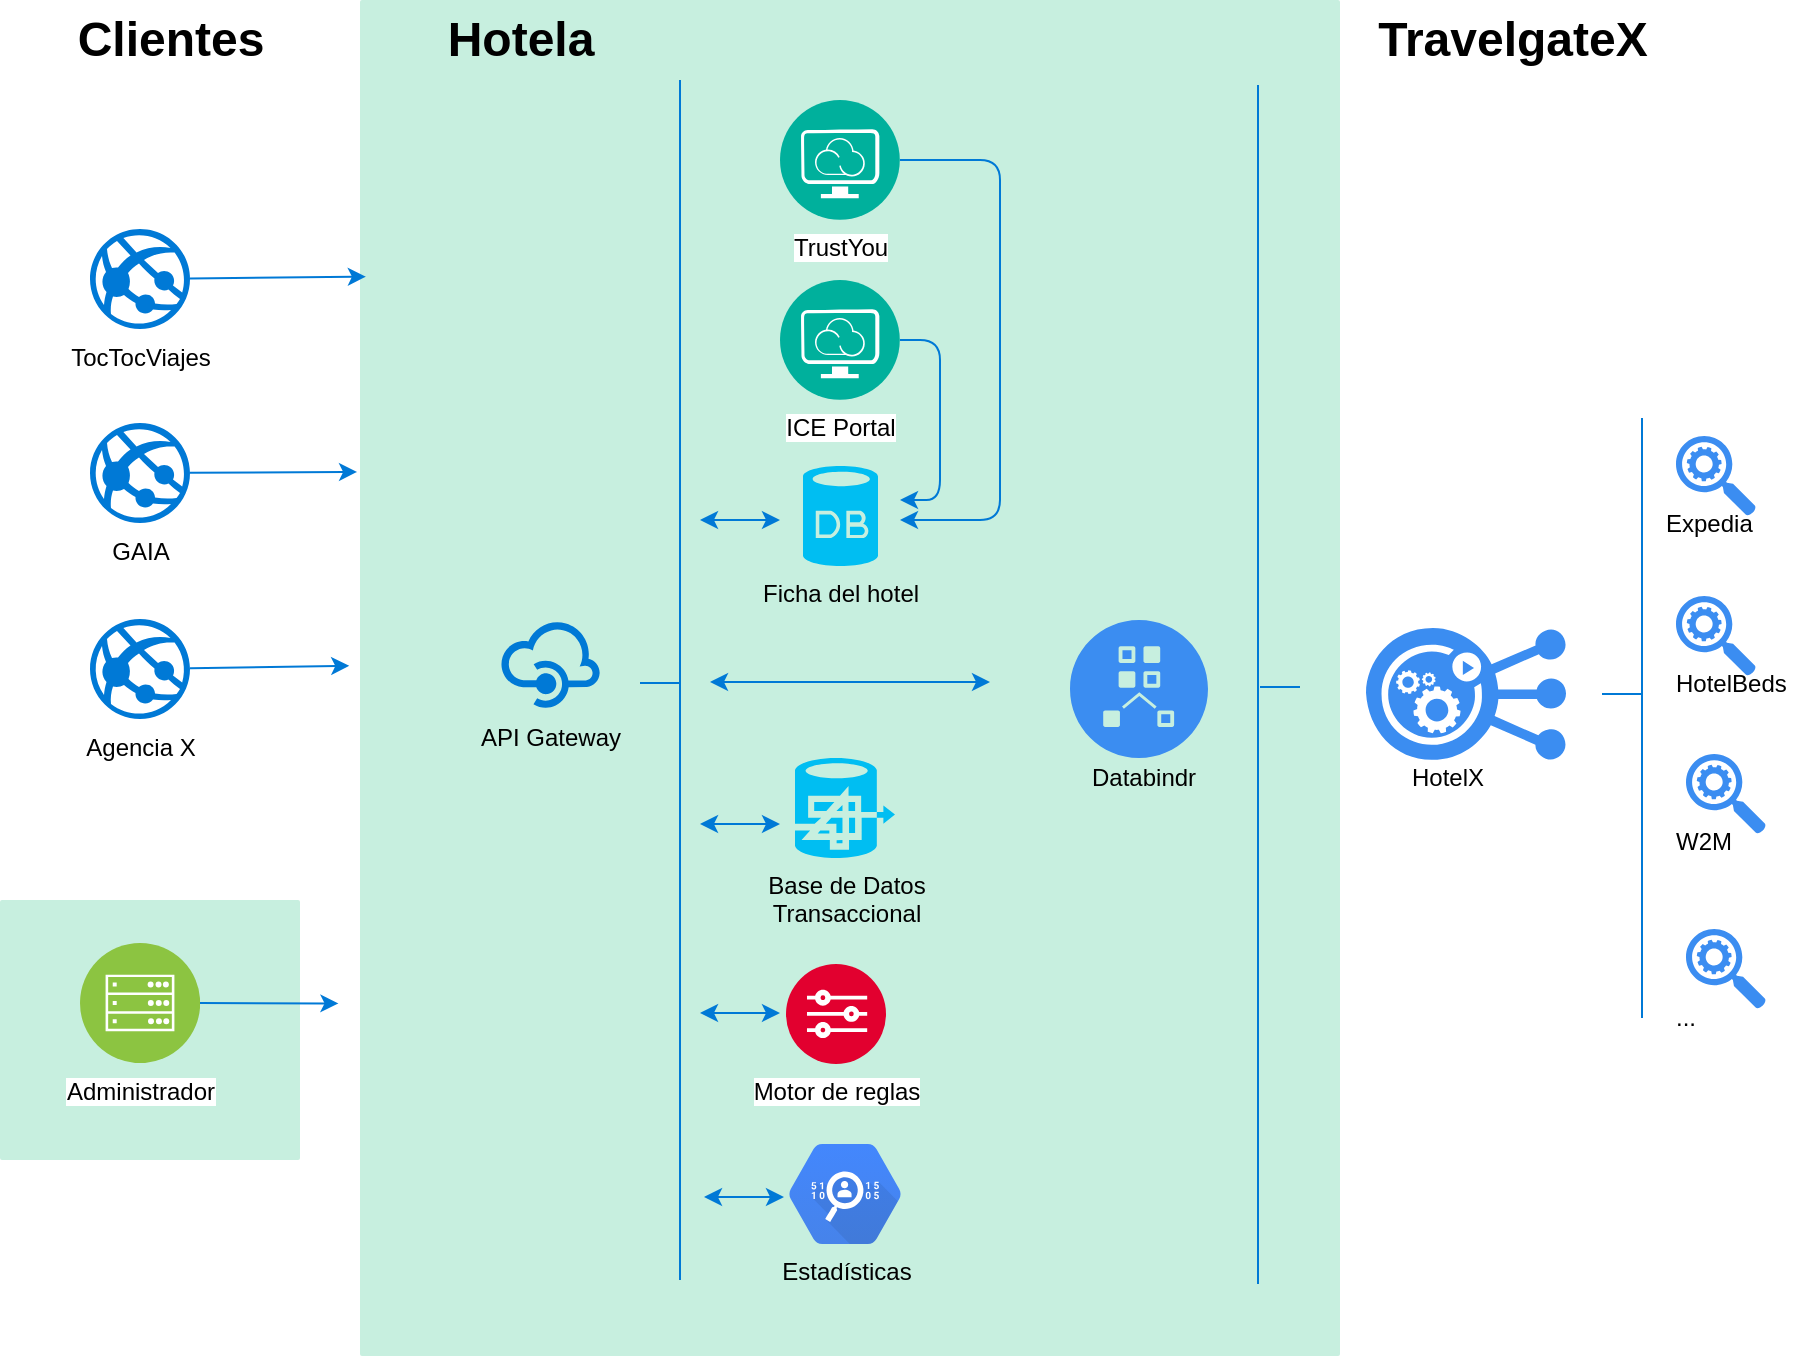 <mxfile version="10.6.7" type="github"><diagram id="f106602c-feb2-e66a-4537-3a34d633f6aa" name="Page-1"><mxGraphModel dx="1634" dy="764" grid="1" gridSize="10" guides="1" tooltips="1" connect="1" arrows="1" fold="1" page="1" pageScale="1" pageWidth="1169" pageHeight="827" background="#ffffff" math="0" shadow="0"><root><mxCell id="0"/><mxCell id="1" parent="0"/><mxCell id="qorFfXfbRvZBetE39gTj-1" value="" style="points=[[0,0,0],[0.25,0,0],[0.5,0,0],[0.75,0,0],[1,0,0],[1,0.25,0],[1,0.5,0],[1,0.75,0],[1,1,0],[0.75,1,0],[0.5,1,0],[0.25,1,0],[0,1,0],[0,0.75,0],[0,0.5,0],[0,0.25,0]];rounded=1;absoluteArcSize=1;arcSize=2;html=1;strokeColor=none;gradientColor=none;shadow=0;dashed=0;fontSize=12;fontColor=#9E9E9E;align=left;verticalAlign=top;spacing=10;spacingTop=-4;fillColor=#C7EFDF;" parent="1" vertex="1"><mxGeometry x="20" y="530" width="150" height="130" as="geometry"/></mxCell><mxCell id="qorFfXfbRvZBetE39gTj-2" value="" style="points=[[0,0,0],[0.25,0,0],[0.5,0,0],[0.75,0,0],[1,0,0],[1,0.25,0],[1,0.5,0],[1,0.75,0],[1,1,0],[0.75,1,0],[0.5,1,0],[0.25,1,0],[0,1,0],[0,0.75,0],[0,0.5,0],[0,0.25,0]];rounded=1;absoluteArcSize=1;arcSize=2;html=1;strokeColor=none;gradientColor=none;shadow=0;dashed=0;fontSize=12;fontColor=#9E9E9E;align=left;verticalAlign=top;spacing=10;spacingTop=-4;fillColor=#C7EFDF;" parent="1" vertex="1"><mxGeometry x="200" y="80" width="490" height="678" as="geometry"/></mxCell><mxCell id="qorFfXfbRvZBetE39gTj-3" style="edgeStyle=none;orthogonalLoop=1;jettySize=auto;html=1;strokeColor=#0079D6;entryX=0.006;entryY=0.204;entryDx=0;entryDy=0;entryPerimeter=0;" parent="1" source="qorFfXfbRvZBetE39gTj-4" target="qorFfXfbRvZBetE39gTj-2" edge="1"><mxGeometry relative="1" as="geometry"><mxPoint x="190" y="219.5" as="targetPoint"/></mxGeometry></mxCell><mxCell id="qorFfXfbRvZBetE39gTj-4" value="TocTocViajes&lt;br&gt;&lt;br&gt;" style="shadow=0;dashed=0;html=1;strokeColor=none;fillColor=#0079D6;labelPosition=center;verticalLabelPosition=bottom;verticalAlign=top;align=center;shape=mxgraph.azure.azure_website;" parent="1" vertex="1"><mxGeometry x="65" y="194.5" width="50" height="50" as="geometry"/></mxCell><mxCell id="qorFfXfbRvZBetE39gTj-5" style="edgeStyle=none;orthogonalLoop=1;jettySize=auto;html=1;entryX=-0.011;entryY=0.491;entryDx=0;entryDy=0;entryPerimeter=0;strokeColor=#0079D6;" parent="1" source="qorFfXfbRvZBetE39gTj-6" target="qorFfXfbRvZBetE39gTj-2" edge="1"><mxGeometry relative="1" as="geometry"/></mxCell><mxCell id="qorFfXfbRvZBetE39gTj-6" value="Agencia X&lt;br&gt;" style="shadow=0;dashed=0;html=1;strokeColor=none;fillColor=#0079D6;labelPosition=center;verticalLabelPosition=bottom;verticalAlign=top;align=center;shape=mxgraph.azure.azure_website;" parent="1" vertex="1"><mxGeometry x="65" y="389.5" width="50" height="50" as="geometry"/></mxCell><mxCell id="qorFfXfbRvZBetE39gTj-7" style="edgeStyle=none;orthogonalLoop=1;jettySize=auto;html=1;entryX=-0.022;entryY=0.74;entryDx=0;entryDy=0;entryPerimeter=0;strokeColor=#0079D6;" parent="1" source="qorFfXfbRvZBetE39gTj-8" target="qorFfXfbRvZBetE39gTj-2" edge="1"><mxGeometry relative="1" as="geometry"/></mxCell><mxCell id="qorFfXfbRvZBetE39gTj-8" value="Administrador&lt;br&gt;" style="aspect=fixed;perimeter=ellipsePerimeter;html=1;align=center;shadow=0;dashed=0;image;image=img/lib/ibm/infrastructure/mobile_backend.svg;" parent="1" vertex="1"><mxGeometry x="60" y="551.5" width="60" height="60" as="geometry"/></mxCell><mxCell id="qorFfXfbRvZBetE39gTj-9" style="edgeStyle=none;orthogonalLoop=1;jettySize=auto;html=1;entryX=-0.003;entryY=0.348;entryDx=0;entryDy=0;entryPerimeter=0;strokeColor=#0079D6;" parent="1" source="qorFfXfbRvZBetE39gTj-10" target="qorFfXfbRvZBetE39gTj-2" edge="1"><mxGeometry relative="1" as="geometry"/></mxCell><mxCell id="qorFfXfbRvZBetE39gTj-10" value="GAIA&lt;br&gt;" style="shadow=0;dashed=0;html=1;strokeColor=none;fillColor=#0079D6;labelPosition=center;verticalLabelPosition=bottom;verticalAlign=top;align=center;shape=mxgraph.azure.azure_website;" parent="1" vertex="1"><mxGeometry x="65" y="291.5" width="50" height="50" as="geometry"/></mxCell><mxCell id="qorFfXfbRvZBetE39gTj-11" value="Hotela" style="text;strokeColor=none;fillColor=none;html=1;fontSize=24;fontStyle=1;verticalAlign=middle;align=center;" parent="1" vertex="1"><mxGeometry x="230" y="80" width="100" height="40" as="geometry"/></mxCell><mxCell id="qorFfXfbRvZBetE39gTj-12" style="edgeStyle=none;orthogonalLoop=1;jettySize=auto;html=1;strokeColor=#0079D6;border=5;" parent="1" source="qorFfXfbRvZBetE39gTj-13" edge="1"><mxGeometry relative="1" as="geometry"><mxPoint x="470" y="340" as="targetPoint"/><Array as="points"><mxPoint x="520" y="160"/><mxPoint x="520" y="340"/></Array></mxGeometry></mxCell><mxCell id="qorFfXfbRvZBetE39gTj-13" value="TrustYou" style="aspect=fixed;perimeter=ellipsePerimeter;html=1;align=center;shadow=0;dashed=0;image;image=img/lib/ibm/management/provider_cloud_portal_service.svg;" parent="1" vertex="1"><mxGeometry x="410" y="130" width="60" height="60" as="geometry"/></mxCell><mxCell id="qorFfXfbRvZBetE39gTj-14" style="edgeStyle=orthogonalEdgeStyle;orthogonalLoop=1;jettySize=auto;html=1;strokeColor=#0079D6;" parent="1" source="qorFfXfbRvZBetE39gTj-40" edge="1"><mxGeometry relative="1" as="geometry"><mxPoint x="470" y="330" as="targetPoint"/><Array as="points"><mxPoint x="490" y="250"/></Array></mxGeometry></mxCell><mxCell id="qorFfXfbRvZBetE39gTj-15" value="Base de Datos&lt;br&gt;Transaccional" style="verticalLabelPosition=bottom;html=1;verticalAlign=top;align=center;strokeColor=none;fillColor=#00BEF2;shape=mxgraph.azure.hdinsight;" parent="1" vertex="1"><mxGeometry x="417.5" y="459" width="50" height="50" as="geometry"/></mxCell><mxCell id="qorFfXfbRvZBetE39gTj-16" value="Ficha del hotel" style="verticalLabelPosition=bottom;html=1;verticalAlign=top;align=center;strokeColor=none;fillColor=#00BEF2;shape=mxgraph.azure.database;" parent="1" vertex="1"><mxGeometry x="421.5" y="313" width="37.5" height="50" as="geometry"/></mxCell><mxCell id="qorFfXfbRvZBetE39gTj-17" value="Motor de reglas" style="aspect=fixed;perimeter=ellipsePerimeter;html=1;align=center;shadow=0;dashed=0;image;image=img/lib/ibm/vpc/SecurityGroupRules.svg;" parent="1" vertex="1"><mxGeometry x="413" y="562" width="50" height="50" as="geometry"/></mxCell><mxCell id="qorFfXfbRvZBetE39gTj-18" value="Clientes" style="text;strokeColor=none;fillColor=none;html=1;fontSize=24;fontStyle=1;verticalAlign=middle;align=center;" parent="1" vertex="1"><mxGeometry x="55" y="80" width="100" height="40" as="geometry"/></mxCell><mxCell id="qorFfXfbRvZBetE39gTj-19" value="Estadísticas" style="shape=mxgraph.gcp.identity_and_security.cloud_data_loss_prevention_api;html=1;fillColor=#4387FD;gradientColor=#4683EA;strokeColor=none;verticalLabelPosition=bottom;verticalAlign=top;align=center;" parent="1" vertex="1"><mxGeometry x="414.5" y="652" width="56" height="50" as="geometry"/></mxCell><mxCell id="qorFfXfbRvZBetE39gTj-20" value="API Gateway" style="shadow=0;dashed=0;html=1;strokeColor=none;labelPosition=center;verticalLabelPosition=bottom;verticalAlign=top;align=center;shape=mxgraph.mscae.cloud.api_management;fillColor=#0079D6;" parent="1" vertex="1"><mxGeometry x="270" y="389.5" width="50" height="45" as="geometry"/></mxCell><mxCell id="qorFfXfbRvZBetE39gTj-21" value="" style="endArrow=none;html=1;strokeColor=#0079D6;" parent="1" edge="1"><mxGeometry width="50" height="50" relative="1" as="geometry"><mxPoint x="360" y="720" as="sourcePoint"/><mxPoint x="360" y="120" as="targetPoint"/></mxGeometry></mxCell><mxCell id="qorFfXfbRvZBetE39gTj-22" value="" style="endArrow=classic;startArrow=classic;html=1;strokeColor=#0079D6;" parent="1" edge="1"><mxGeometry width="50" height="50" relative="1" as="geometry"><mxPoint x="370" y="340" as="sourcePoint"/><mxPoint x="410" y="340" as="targetPoint"/></mxGeometry></mxCell><mxCell id="qorFfXfbRvZBetE39gTj-23" value="" style="endArrow=none;html=1;strokeColor=#0079D6;" parent="1" edge="1"><mxGeometry width="50" height="50" relative="1" as="geometry"><mxPoint x="340" y="421.5" as="sourcePoint"/><mxPoint x="360" y="421.5" as="targetPoint"/></mxGeometry></mxCell><mxCell id="qorFfXfbRvZBetE39gTj-24" value="" style="endArrow=classic;startArrow=classic;html=1;strokeColor=#0079D6;" parent="1" edge="1"><mxGeometry width="50" height="50" relative="1" as="geometry"><mxPoint x="370.0" y="492" as="sourcePoint"/><mxPoint x="410.0" y="492" as="targetPoint"/></mxGeometry></mxCell><mxCell id="qorFfXfbRvZBetE39gTj-25" value="" style="endArrow=classic;startArrow=classic;html=1;strokeColor=#0079D6;" parent="1" edge="1"><mxGeometry width="50" height="50" relative="1" as="geometry"><mxPoint x="370.0" y="586.5" as="sourcePoint"/><mxPoint x="410.0" y="586.5" as="targetPoint"/></mxGeometry></mxCell><mxCell id="qorFfXfbRvZBetE39gTj-26" value="" style="html=1;aspect=fixed;strokeColor=none;shadow=0;align=center;verticalAlign=top;fillColor=#3B8DF1;shape=mxgraph.gcp2.replication_controller_3" parent="1" vertex="1"><mxGeometry x="703" y="394" width="100" height="66" as="geometry"/></mxCell><mxCell id="qorFfXfbRvZBetE39gTj-27" value="" style="endArrow=none;html=1;strokeColor=#0079D6;" parent="1" edge="1"><mxGeometry width="50" height="50" relative="1" as="geometry"><mxPoint x="649" y="722" as="sourcePoint"/><mxPoint x="649" y="122.5" as="targetPoint"/></mxGeometry></mxCell><mxCell id="qorFfXfbRvZBetE39gTj-28" value="" style="endArrow=none;html=1;strokeColor=#0079D6;" parent="1" edge="1"><mxGeometry width="50" height="50" relative="1" as="geometry"><mxPoint x="650" y="423.5" as="sourcePoint"/><mxPoint x="670" y="423.5" as="targetPoint"/></mxGeometry></mxCell><mxCell id="qorFfXfbRvZBetE39gTj-29" value="TravelgateX" style="text;strokeColor=none;fillColor=none;html=1;fontSize=24;fontStyle=1;verticalAlign=middle;align=center;" parent="1" vertex="1"><mxGeometry x="726" y="80" width="100" height="40" as="geometry"/></mxCell><mxCell id="qorFfXfbRvZBetE39gTj-30" value="" style="html=1;aspect=fixed;strokeColor=none;shadow=0;align=center;verticalAlign=top;fillColor=#3B8DF1;shape=mxgraph.gcp2.search_api" parent="1" vertex="1"><mxGeometry x="858" y="298" width="40" height="40" as="geometry"/></mxCell><mxCell id="qorFfXfbRvZBetE39gTj-31" value="Expedia" style="text;html=1;resizable=0;points=[];autosize=1;align=left;verticalAlign=top;spacingTop=-4;" parent="1" vertex="1"><mxGeometry x="851" y="332" width="60" height="20" as="geometry"/></mxCell><mxCell id="qorFfXfbRvZBetE39gTj-32" value="" style="html=1;aspect=fixed;strokeColor=none;shadow=0;align=center;verticalAlign=top;fillColor=#3B8DF1;shape=mxgraph.gcp2.search_api" parent="1" vertex="1"><mxGeometry x="858" y="378" width="40" height="40" as="geometry"/></mxCell><mxCell id="qorFfXfbRvZBetE39gTj-33" value="HotelBeds&lt;br&gt;" style="text;html=1;resizable=0;points=[];autosize=1;align=left;verticalAlign=top;spacingTop=-4;" parent="1" vertex="1"><mxGeometry x="856" y="412" width="70" height="20" as="geometry"/></mxCell><mxCell id="qorFfXfbRvZBetE39gTj-34" value="" style="html=1;aspect=fixed;strokeColor=none;shadow=0;align=center;verticalAlign=top;fillColor=#3B8DF1;shape=mxgraph.gcp2.search_api" parent="1" vertex="1"><mxGeometry x="863" y="457" width="40" height="40" as="geometry"/></mxCell><mxCell id="qorFfXfbRvZBetE39gTj-35" value="W2M" style="text;html=1;resizable=0;points=[];autosize=1;align=left;verticalAlign=top;spacingTop=-4;" parent="1" vertex="1"><mxGeometry x="856" y="491" width="40" height="20" as="geometry"/></mxCell><mxCell id="qorFfXfbRvZBetE39gTj-36" value="" style="html=1;aspect=fixed;strokeColor=none;shadow=0;align=center;verticalAlign=top;fillColor=#3B8DF1;shape=mxgraph.gcp2.search_api" parent="1" vertex="1"><mxGeometry x="863" y="544.5" width="40" height="40" as="geometry"/></mxCell><mxCell id="qorFfXfbRvZBetE39gTj-37" value="..." style="text;html=1;resizable=0;points=[];autosize=1;align=left;verticalAlign=top;spacingTop=-4;" parent="1" vertex="1"><mxGeometry x="856" y="578.5" width="30" height="20" as="geometry"/></mxCell><mxCell id="qorFfXfbRvZBetE39gTj-38" value="" style="endArrow=none;html=1;strokeColor=#0079D6;" parent="1" edge="1"><mxGeometry width="50" height="50" relative="1" as="geometry"><mxPoint x="841" y="589" as="sourcePoint"/><mxPoint x="841" y="289" as="targetPoint"/></mxGeometry></mxCell><mxCell id="qorFfXfbRvZBetE39gTj-39" value="" style="endArrow=none;html=1;strokeColor=#0079D6;" parent="1" edge="1"><mxGeometry width="50" height="50" relative="1" as="geometry"><mxPoint x="821" y="427" as="sourcePoint"/><mxPoint x="841" y="427" as="targetPoint"/></mxGeometry></mxCell><mxCell id="qorFfXfbRvZBetE39gTj-40" value="ICE Portal" style="aspect=fixed;perimeter=ellipsePerimeter;html=1;align=center;shadow=0;dashed=0;image;image=img/lib/ibm/management/provider_cloud_portal_service.svg;" parent="1" vertex="1"><mxGeometry x="410" y="220" width="60" height="60" as="geometry"/></mxCell><mxCell id="qorFfXfbRvZBetE39gTj-41" value="" style="endArrow=classic;startArrow=classic;html=1;strokeColor=#0079D6;" parent="1" edge="1"><mxGeometry width="50" height="50" relative="1" as="geometry"><mxPoint x="372.0" y="678.5" as="sourcePoint"/><mxPoint x="412.0" y="678.5" as="targetPoint"/></mxGeometry></mxCell><mxCell id="qorFfXfbRvZBetE39gTj-42" value="" style="endArrow=classic;startArrow=classic;html=1;strokeColor=#0079D6;" parent="1" edge="1"><mxGeometry width="50" height="50" relative="1" as="geometry"><mxPoint x="375.0" y="421" as="sourcePoint"/><mxPoint x="515" y="421" as="targetPoint"/></mxGeometry></mxCell><mxCell id="qorFfXfbRvZBetE39gTj-43" value="HotelX" style="text;html=1;resizable=0;points=[];autosize=1;align=left;verticalAlign=top;spacingTop=-4;" parent="1" vertex="1"><mxGeometry x="724" y="459" width="50" height="20" as="geometry"/></mxCell><mxCell id="qorFfXfbRvZBetE39gTj-44" value="" style="html=1;aspect=fixed;strokeColor=none;shadow=0;align=center;verticalAlign=top;fillColor=#3B8DF1;shape=mxgraph.gcp2.admin_connected" parent="1" vertex="1"><mxGeometry x="555" y="390" width="69" height="69" as="geometry"/></mxCell><mxCell id="qorFfXfbRvZBetE39gTj-45" value="Databindr" style="text;html=1;resizable=0;points=[];autosize=1;align=left;verticalAlign=top;spacingTop=-4;" parent="1" vertex="1"><mxGeometry x="564" y="459" width="70" height="20" as="geometry"/></mxCell></root></mxGraphModel></diagram><diagram id="v-fLZMCwjhwG-xtl41CM" name="Page-2"><mxGraphModel dx="1634" dy="764" grid="1" gridSize="10" guides="1" tooltips="1" connect="1" arrows="1" fold="1" page="1" pageScale="1" pageWidth="850" pageHeight="1100" math="0" shadow="0"><root><mxCell id="Nutzlpk5Q8eH3DolyXjN-0"/><mxCell id="Nutzlpk5Q8eH3DolyXjN-1" parent="Nutzlpk5Q8eH3DolyXjN-0"/><mxCell id="g8fw4YI1nsZ0HscHW12F-0" value="" style="points=[[0,0,0],[0.25,0,0],[0.5,0,0],[0.75,0,0],[1,0,0],[1,0.25,0],[1,0.5,0],[1,0.75,0],[1,1,0],[0.75,1,0],[0.5,1,0],[0.25,1,0],[0,1,0],[0,0.75,0],[0,0.5,0],[0,0.25,0]];rounded=1;absoluteArcSize=1;arcSize=2;html=1;strokeColor=none;gradientColor=none;shadow=0;dashed=0;fontSize=12;fontColor=#9E9E9E;align=left;verticalAlign=top;spacing=10;spacingTop=-4;fillColor=#C7EFDF;" parent="Nutzlpk5Q8eH3DolyXjN-1" vertex="1"><mxGeometry x="20" y="530" width="150" height="130" as="geometry"/></mxCell><mxCell id="Nutzlpk5Q8eH3DolyXjN-29" value="Cangooroo" style="text;strokeColor=none;fillColor=none;html=1;fontSize=24;fontStyle=1;verticalAlign=middle;align=center;" parent="Nutzlpk5Q8eH3DolyXjN-1" vertex="1"><mxGeometry x="593" y="80" width="100" height="40" as="geometry"/></mxCell><mxCell id="Nutzlpk5Q8eH3DolyXjN-30" value="" style="html=1;aspect=fixed;strokeColor=none;shadow=0;align=center;verticalAlign=top;fillColor=#3B8DF1;shape=mxgraph.gcp2.search_api" parent="Nutzlpk5Q8eH3DolyXjN-1" vertex="1"><mxGeometry x="622.5" y="351.5" width="88" height="88" as="geometry"/></mxCell><mxCell id="Nutzlpk5Q8eH3DolyXjN-31" value="Cangooroo API" style="text;html=1;resizable=0;points=[];autosize=1;align=left;verticalAlign=top;spacingTop=-4;" parent="Nutzlpk5Q8eH3DolyXjN-1" vertex="1"><mxGeometry x="597.5" y="424.5" width="100" height="20" as="geometry"/></mxCell><mxCell id="4SJEI11lfWykRuL-14WI-0" value="" style="points=[[0,0,0],[0.25,0,0],[0.5,0,0],[0.75,0,0],[1,0,0],[1,0.25,0],[1,0.5,0],[1,0.75,0],[1,1,0],[0.75,1,0],[0.5,1,0],[0.25,1,0],[0,1,0],[0,0.75,0],[0,0.5,0],[0,0.25,0]];rounded=1;absoluteArcSize=1;arcSize=2;html=1;strokeColor=none;gradientColor=none;shadow=0;dashed=0;fontSize=12;fontColor=#9E9E9E;align=left;verticalAlign=top;spacing=10;spacingTop=-4;fillColor=#C7EFDF;" parent="Nutzlpk5Q8eH3DolyXjN-1" vertex="1"><mxGeometry x="200" y="80" width="370" height="678" as="geometry"/></mxCell><mxCell id="4SJEI11lfWykRuL-14WI-1" style="edgeStyle=none;orthogonalLoop=1;jettySize=auto;html=1;strokeColor=#0079D6;entryX=0.006;entryY=0.204;entryDx=0;entryDy=0;entryPerimeter=0;" parent="Nutzlpk5Q8eH3DolyXjN-1" source="4SJEI11lfWykRuL-14WI-2" target="4SJEI11lfWykRuL-14WI-0" edge="1"><mxGeometry relative="1" as="geometry"><mxPoint x="190" y="219.5" as="targetPoint"/></mxGeometry></mxCell><mxCell id="4SJEI11lfWykRuL-14WI-2" value="TocTocViajes&lt;br&gt;&lt;br&gt;" style="shadow=0;dashed=0;html=1;strokeColor=none;fillColor=#0079D6;labelPosition=center;verticalLabelPosition=bottom;verticalAlign=top;align=center;shape=mxgraph.azure.azure_website;" parent="Nutzlpk5Q8eH3DolyXjN-1" vertex="1"><mxGeometry x="65" y="194.5" width="50" height="50" as="geometry"/></mxCell><mxCell id="4SJEI11lfWykRuL-14WI-3" style="edgeStyle=none;orthogonalLoop=1;jettySize=auto;html=1;entryX=-0.011;entryY=0.491;entryDx=0;entryDy=0;entryPerimeter=0;strokeColor=#0079D6;" parent="Nutzlpk5Q8eH3DolyXjN-1" source="4SJEI11lfWykRuL-14WI-4" target="4SJEI11lfWykRuL-14WI-0" edge="1"><mxGeometry relative="1" as="geometry"/></mxCell><mxCell id="4SJEI11lfWykRuL-14WI-4" value="Agencia X&lt;br&gt;" style="shadow=0;dashed=0;html=1;strokeColor=none;fillColor=#0079D6;labelPosition=center;verticalLabelPosition=bottom;verticalAlign=top;align=center;shape=mxgraph.azure.azure_website;" parent="Nutzlpk5Q8eH3DolyXjN-1" vertex="1"><mxGeometry x="65" y="389.5" width="50" height="50" as="geometry"/></mxCell><mxCell id="4SJEI11lfWykRuL-14WI-5" style="edgeStyle=none;orthogonalLoop=1;jettySize=auto;html=1;entryX=-0.022;entryY=0.74;entryDx=0;entryDy=0;entryPerimeter=0;strokeColor=#0079D6;" parent="Nutzlpk5Q8eH3DolyXjN-1" source="4SJEI11lfWykRuL-14WI-6" target="4SJEI11lfWykRuL-14WI-0" edge="1"><mxGeometry relative="1" as="geometry"/></mxCell><mxCell id="4SJEI11lfWykRuL-14WI-6" value="Administrador&lt;br&gt;" style="aspect=fixed;perimeter=ellipsePerimeter;html=1;align=center;shadow=0;dashed=0;image;image=img/lib/ibm/infrastructure/mobile_backend.svg;" parent="Nutzlpk5Q8eH3DolyXjN-1" vertex="1"><mxGeometry x="60" y="551.5" width="60" height="60" as="geometry"/></mxCell><mxCell id="4SJEI11lfWykRuL-14WI-7" style="edgeStyle=none;orthogonalLoop=1;jettySize=auto;html=1;entryX=-0.003;entryY=0.348;entryDx=0;entryDy=0;entryPerimeter=0;strokeColor=#0079D6;" parent="Nutzlpk5Q8eH3DolyXjN-1" source="4SJEI11lfWykRuL-14WI-8" target="4SJEI11lfWykRuL-14WI-0" edge="1"><mxGeometry relative="1" as="geometry"/></mxCell><mxCell id="4SJEI11lfWykRuL-14WI-8" value="GAIA&lt;br&gt;" style="shadow=0;dashed=0;html=1;strokeColor=none;fillColor=#0079D6;labelPosition=center;verticalLabelPosition=bottom;verticalAlign=top;align=center;shape=mxgraph.azure.azure_website;" parent="Nutzlpk5Q8eH3DolyXjN-1" vertex="1"><mxGeometry x="65" y="291.5" width="50" height="50" as="geometry"/></mxCell><mxCell id="4SJEI11lfWykRuL-14WI-9" value="Hotela" style="text;strokeColor=none;fillColor=none;html=1;fontSize=24;fontStyle=1;verticalAlign=middle;align=center;" parent="Nutzlpk5Q8eH3DolyXjN-1" vertex="1"><mxGeometry x="230" y="80" width="100" height="40" as="geometry"/></mxCell><mxCell id="4SJEI11lfWykRuL-14WI-13" value="Base de Datos&lt;br&gt;Transaccional" style="verticalLabelPosition=bottom;html=1;verticalAlign=top;align=center;strokeColor=none;fillColor=#00BEF2;shape=mxgraph.azure.hdinsight;" parent="Nutzlpk5Q8eH3DolyXjN-1" vertex="1"><mxGeometry x="417.5" y="459" width="50" height="50" as="geometry"/></mxCell><mxCell id="4SJEI11lfWykRuL-14WI-15" value="Motor de reglas" style="aspect=fixed;perimeter=ellipsePerimeter;html=1;align=center;shadow=0;dashed=0;image;image=img/lib/ibm/vpc/SecurityGroupRules.svg;" parent="Nutzlpk5Q8eH3DolyXjN-1" vertex="1"><mxGeometry x="413" y="562" width="50" height="50" as="geometry"/></mxCell><mxCell id="4SJEI11lfWykRuL-14WI-16" value="Clientes" style="text;strokeColor=none;fillColor=none;html=1;fontSize=24;fontStyle=1;verticalAlign=middle;align=center;" parent="Nutzlpk5Q8eH3DolyXjN-1" vertex="1"><mxGeometry x="55" y="80" width="100" height="40" as="geometry"/></mxCell><mxCell id="4SJEI11lfWykRuL-14WI-17" value="Estadísticas" style="shape=mxgraph.gcp.identity_and_security.cloud_data_loss_prevention_api;html=1;fillColor=#4387FD;gradientColor=#4683EA;strokeColor=none;verticalLabelPosition=bottom;verticalAlign=top;align=center;" parent="Nutzlpk5Q8eH3DolyXjN-1" vertex="1"><mxGeometry x="414.5" y="652" width="56" height="50" as="geometry"/></mxCell><mxCell id="4SJEI11lfWykRuL-14WI-18" value="API Gateway" style="shadow=0;dashed=0;html=1;strokeColor=none;labelPosition=center;verticalLabelPosition=bottom;verticalAlign=top;align=center;shape=mxgraph.mscae.cloud.api_management;fillColor=#0079D6;" parent="Nutzlpk5Q8eH3DolyXjN-1" vertex="1"><mxGeometry x="270" y="389.5" width="50" height="45" as="geometry"/></mxCell><mxCell id="4SJEI11lfWykRuL-14WI-19" value="" style="endArrow=none;html=1;strokeColor=#0079D6;" parent="Nutzlpk5Q8eH3DolyXjN-1" edge="1"><mxGeometry width="50" height="50" relative="1" as="geometry"><mxPoint x="360" y="720" as="sourcePoint"/><mxPoint x="360" y="120" as="targetPoint"/></mxGeometry></mxCell><mxCell id="4SJEI11lfWykRuL-14WI-21" value="" style="endArrow=none;html=1;strokeColor=#0079D6;" parent="Nutzlpk5Q8eH3DolyXjN-1" edge="1"><mxGeometry width="50" height="50" relative="1" as="geometry"><mxPoint x="340" y="421.5" as="sourcePoint"/><mxPoint x="360" y="421.5" as="targetPoint"/></mxGeometry></mxCell><mxCell id="4SJEI11lfWykRuL-14WI-22" value="" style="endArrow=classic;startArrow=classic;html=1;strokeColor=#0079D6;" parent="Nutzlpk5Q8eH3DolyXjN-1" edge="1"><mxGeometry width="50" height="50" relative="1" as="geometry"><mxPoint x="370.0" y="492" as="sourcePoint"/><mxPoint x="410.0" y="492" as="targetPoint"/></mxGeometry></mxCell><mxCell id="4SJEI11lfWykRuL-14WI-23" value="" style="endArrow=classic;startArrow=classic;html=1;strokeColor=#0079D6;" parent="Nutzlpk5Q8eH3DolyXjN-1" edge="1"><mxGeometry width="50" height="50" relative="1" as="geometry"><mxPoint x="370.0" y="586.5" as="sourcePoint"/><mxPoint x="410.0" y="586.5" as="targetPoint"/></mxGeometry></mxCell><mxCell id="4SJEI11lfWykRuL-14WI-24" value="" style="endArrow=none;html=1;strokeColor=#0079D6;" parent="Nutzlpk5Q8eH3DolyXjN-1" edge="1"><mxGeometry width="50" height="50" relative="1" as="geometry"><mxPoint x="548" y="714.5" as="sourcePoint"/><mxPoint x="548.0" y="115" as="targetPoint"/></mxGeometry></mxCell><mxCell id="4SJEI11lfWykRuL-14WI-25" value="" style="endArrow=none;html=1;strokeColor=#0079D6;" parent="Nutzlpk5Q8eH3DolyXjN-1" edge="1"><mxGeometry width="50" height="50" relative="1" as="geometry"><mxPoint x="549" y="423.5" as="sourcePoint"/><mxPoint x="569.0" y="423.5" as="targetPoint"/></mxGeometry></mxCell><mxCell id="4SJEI11lfWykRuL-14WI-27" value="" style="endArrow=classic;startArrow=classic;html=1;strokeColor=#0079D6;" parent="Nutzlpk5Q8eH3DolyXjN-1" edge="1"><mxGeometry width="50" height="50" relative="1" as="geometry"><mxPoint x="372.0" y="678.5" as="sourcePoint"/><mxPoint x="412.0" y="678.5" as="targetPoint"/></mxGeometry></mxCell><mxCell id="4SJEI11lfWykRuL-14WI-28" value="" style="endArrow=classic;startArrow=classic;html=1;strokeColor=#0079D6;" parent="Nutzlpk5Q8eH3DolyXjN-1" edge="1"><mxGeometry width="50" height="50" relative="1" as="geometry"><mxPoint x="375.0" y="421.0" as="sourcePoint"/><mxPoint x="515" y="421" as="targetPoint"/></mxGeometry></mxCell><mxCell id="W4fMefCqZL6Vfe6NBxoc-0" value="" style="html=1;aspect=fixed;strokeColor=none;shadow=0;align=center;verticalAlign=top;fillColor=#3B8DF1;shape=mxgraph.gcp2.search_api" parent="Nutzlpk5Q8eH3DolyXjN-1" vertex="1"><mxGeometry x="765" y="298" width="40" height="40" as="geometry"/></mxCell><mxCell id="W4fMefCqZL6Vfe6NBxoc-1" value="Expedia" style="text;html=1;resizable=0;points=[];autosize=1;align=left;verticalAlign=top;spacingTop=-4;" parent="Nutzlpk5Q8eH3DolyXjN-1" vertex="1"><mxGeometry x="758" y="332" width="60" height="20" as="geometry"/></mxCell><mxCell id="W4fMefCqZL6Vfe6NBxoc-2" value="" style="html=1;aspect=fixed;strokeColor=none;shadow=0;align=center;verticalAlign=top;fillColor=#3B8DF1;shape=mxgraph.gcp2.search_api" parent="Nutzlpk5Q8eH3DolyXjN-1" vertex="1"><mxGeometry x="765" y="378" width="40" height="40" as="geometry"/></mxCell><mxCell id="W4fMefCqZL6Vfe6NBxoc-3" value="HotelBeds&lt;br&gt;" style="text;html=1;resizable=0;points=[];autosize=1;align=left;verticalAlign=top;spacingTop=-4;" parent="Nutzlpk5Q8eH3DolyXjN-1" vertex="1"><mxGeometry x="763" y="412" width="70" height="20" as="geometry"/></mxCell><mxCell id="W4fMefCqZL6Vfe6NBxoc-4" value="" style="html=1;aspect=fixed;strokeColor=none;shadow=0;align=center;verticalAlign=top;fillColor=#3B8DF1;shape=mxgraph.gcp2.search_api" parent="Nutzlpk5Q8eH3DolyXjN-1" vertex="1"><mxGeometry x="770" y="457" width="40" height="40" as="geometry"/></mxCell><mxCell id="W4fMefCqZL6Vfe6NBxoc-5" value="W2M" style="text;html=1;resizable=0;points=[];autosize=1;align=left;verticalAlign=top;spacingTop=-4;" parent="Nutzlpk5Q8eH3DolyXjN-1" vertex="1"><mxGeometry x="763" y="491" width="40" height="20" as="geometry"/></mxCell><mxCell id="W4fMefCqZL6Vfe6NBxoc-6" value="" style="html=1;aspect=fixed;strokeColor=none;shadow=0;align=center;verticalAlign=top;fillColor=#3B8DF1;shape=mxgraph.gcp2.search_api" parent="Nutzlpk5Q8eH3DolyXjN-1" vertex="1"><mxGeometry x="770" y="544.5" width="40" height="40" as="geometry"/></mxCell><mxCell id="W4fMefCqZL6Vfe6NBxoc-7" value="..." style="text;html=1;resizable=0;points=[];autosize=1;align=left;verticalAlign=top;spacingTop=-4;" parent="Nutzlpk5Q8eH3DolyXjN-1" vertex="1"><mxGeometry x="763" y="578.5" width="30" height="20" as="geometry"/></mxCell><mxCell id="W4fMefCqZL6Vfe6NBxoc-8" value="" style="endArrow=none;html=1;strokeColor=#0079D6;" parent="Nutzlpk5Q8eH3DolyXjN-1" edge="1"><mxGeometry width="50" height="50" relative="1" as="geometry"><mxPoint x="748" y="589" as="sourcePoint"/><mxPoint x="748" y="289" as="targetPoint"/></mxGeometry></mxCell><mxCell id="W4fMefCqZL6Vfe6NBxoc-9" value="" style="endArrow=none;html=1;strokeColor=#0079D6;" parent="Nutzlpk5Q8eH3DolyXjN-1" edge="1"><mxGeometry width="50" height="50" relative="1" as="geometry"><mxPoint x="728" y="427" as="sourcePoint"/><mxPoint x="748" y="427" as="targetPoint"/></mxGeometry></mxCell></root></mxGraphModel></diagram><diagram id="DvZ1nV3hjpq2_u7tdezQ" name="Page-3"><mxGraphModel dx="1634" dy="764" grid="1" gridSize="10" guides="1" tooltips="1" connect="1" arrows="1" fold="1" page="1" pageScale="1" pageWidth="850" pageHeight="1100" math="0" shadow="0"><root><mxCell id="wv2uKKn5cVMUWnjQFc8M-0"/><mxCell id="wv2uKKn5cVMUWnjQFc8M-1" parent="wv2uKKn5cVMUWnjQFc8M-0"/><mxCell id="SFDJKpmI05IE8XF5rUqe-1" value="" style="points=[[0,0,0],[0.25,0,0],[0.5,0,0],[0.75,0,0],[1,0,0],[1,0.25,0],[1,0.5,0],[1,0.75,0],[1,1,0],[0.75,1,0],[0.5,1,0],[0.25,1,0],[0,1,0],[0,0.75,0],[0,0.5,0],[0,0.25,0]];rounded=1;absoluteArcSize=1;arcSize=2;html=1;strokeColor=none;gradientColor=none;shadow=0;dashed=0;fontSize=12;fontColor=#9E9E9E;align=left;verticalAlign=top;spacing=10;spacingTop=-4;fillColor=#C7EFDF;" parent="wv2uKKn5cVMUWnjQFc8M-1" vertex="1"><mxGeometry x="210" y="90" width="490" height="678" as="geometry"/></mxCell><mxCell id="SFDJKpmI05IE8XF5rUqe-2" style="edgeStyle=none;orthogonalLoop=1;jettySize=auto;html=1;strokeColor=#0079D6;entryX=0.006;entryY=0.204;entryDx=0;entryDy=0;entryPerimeter=0;" parent="wv2uKKn5cVMUWnjQFc8M-1" source="SFDJKpmI05IE8XF5rUqe-3" target="SFDJKpmI05IE8XF5rUqe-1" edge="1"><mxGeometry relative="1" as="geometry"><mxPoint x="200" y="229.5" as="targetPoint"/></mxGeometry></mxCell><mxCell id="SFDJKpmI05IE8XF5rUqe-3" value="TocTocViajes&lt;br&gt;&lt;br&gt;" style="shadow=0;dashed=0;html=1;strokeColor=none;fillColor=#0079D6;labelPosition=center;verticalLabelPosition=bottom;verticalAlign=top;align=center;shape=mxgraph.azure.azure_website;" parent="wv2uKKn5cVMUWnjQFc8M-1" vertex="1"><mxGeometry x="75" y="204.5" width="50" height="50" as="geometry"/></mxCell><mxCell id="SFDJKpmI05IE8XF5rUqe-10" value="Hotela" style="text;strokeColor=none;fillColor=none;html=1;fontSize=24;fontStyle=1;verticalAlign=middle;align=center;" parent="wv2uKKn5cVMUWnjQFc8M-1" vertex="1"><mxGeometry x="240" y="90" width="100" height="40" as="geometry"/></mxCell><mxCell id="SFDJKpmI05IE8XF5rUqe-14" value="Base de Datos&lt;br&gt;Transaccional" style="verticalLabelPosition=bottom;html=1;verticalAlign=top;align=center;strokeColor=none;fillColor=#00BEF2;shape=mxgraph.azure.hdinsight;" parent="wv2uKKn5cVMUWnjQFc8M-1" vertex="1"><mxGeometry x="427.5" y="469" width="50" height="50" as="geometry"/></mxCell><mxCell id="SFDJKpmI05IE8XF5rUqe-15" value="Ficha del hotel" style="verticalLabelPosition=bottom;html=1;verticalAlign=top;align=center;strokeColor=none;fillColor=#00BEF2;shape=mxgraph.azure.database;" parent="wv2uKKn5cVMUWnjQFc8M-1" vertex="1"><mxGeometry x="431.5" y="323" width="37.5" height="50" as="geometry"/></mxCell><mxCell id="SFDJKpmI05IE8XF5rUqe-17" value="Clientes" style="text;strokeColor=none;fillColor=none;html=1;fontSize=24;fontStyle=1;verticalAlign=middle;align=center;" parent="wv2uKKn5cVMUWnjQFc8M-1" vertex="1"><mxGeometry x="65" y="90" width="100" height="40" as="geometry"/></mxCell><mxCell id="SFDJKpmI05IE8XF5rUqe-19" value="API Gateway" style="shadow=0;dashed=0;html=1;strokeColor=none;labelPosition=center;verticalLabelPosition=bottom;verticalAlign=top;align=center;shape=mxgraph.mscae.cloud.api_management;fillColor=#0079D6;" parent="wv2uKKn5cVMUWnjQFc8M-1" vertex="1"><mxGeometry x="280" y="399.5" width="50" height="45" as="geometry"/></mxCell><mxCell id="SFDJKpmI05IE8XF5rUqe-20" value="" style="endArrow=none;html=1;strokeColor=#0079D6;" parent="wv2uKKn5cVMUWnjQFc8M-1" edge="1"><mxGeometry width="50" height="50" relative="1" as="geometry"><mxPoint x="370" y="730" as="sourcePoint"/><mxPoint x="370" y="130" as="targetPoint"/></mxGeometry></mxCell><mxCell id="SFDJKpmI05IE8XF5rUqe-21" value="" style="endArrow=classic;startArrow=classic;html=1;strokeColor=#0079D6;" parent="wv2uKKn5cVMUWnjQFc8M-1" edge="1"><mxGeometry width="50" height="50" relative="1" as="geometry"><mxPoint x="380" y="350" as="sourcePoint"/><mxPoint x="420" y="350" as="targetPoint"/></mxGeometry></mxCell><mxCell id="SFDJKpmI05IE8XF5rUqe-22" value="" style="endArrow=none;html=1;strokeColor=#0079D6;" parent="wv2uKKn5cVMUWnjQFc8M-1" edge="1"><mxGeometry width="50" height="50" relative="1" as="geometry"><mxPoint x="350" y="431.5" as="sourcePoint"/><mxPoint x="370" y="431.5" as="targetPoint"/></mxGeometry></mxCell><mxCell id="SFDJKpmI05IE8XF5rUqe-23" value="" style="endArrow=classic;startArrow=classic;html=1;strokeColor=#0079D6;" parent="wv2uKKn5cVMUWnjQFc8M-1" edge="1"><mxGeometry width="50" height="50" relative="1" as="geometry"><mxPoint x="380.0" y="502" as="sourcePoint"/><mxPoint x="420.0" y="502" as="targetPoint"/></mxGeometry></mxCell><mxCell id="SFDJKpmI05IE8XF5rUqe-25" value="" style="html=1;aspect=fixed;strokeColor=none;shadow=0;align=center;verticalAlign=top;fillColor=#3B8DF1;shape=mxgraph.gcp2.replication_controller_3" parent="wv2uKKn5cVMUWnjQFc8M-1" vertex="1"><mxGeometry x="713" y="404" width="100" height="66" as="geometry"/></mxCell><mxCell id="SFDJKpmI05IE8XF5rUqe-26" value="" style="endArrow=none;html=1;strokeColor=#0079D6;" parent="wv2uKKn5cVMUWnjQFc8M-1" edge="1"><mxGeometry width="50" height="50" relative="1" as="geometry"><mxPoint x="659" y="732" as="sourcePoint"/><mxPoint x="659" y="132.5" as="targetPoint"/></mxGeometry></mxCell><mxCell id="SFDJKpmI05IE8XF5rUqe-27" value="" style="endArrow=none;html=1;strokeColor=#0079D6;" parent="wv2uKKn5cVMUWnjQFc8M-1" edge="1"><mxGeometry width="50" height="50" relative="1" as="geometry"><mxPoint x="660" y="433.5" as="sourcePoint"/><mxPoint x="680" y="433.5" as="targetPoint"/></mxGeometry></mxCell><mxCell id="SFDJKpmI05IE8XF5rUqe-28" value="TravelgateX" style="text;strokeColor=none;fillColor=none;html=1;fontSize=24;fontStyle=1;verticalAlign=middle;align=center;" parent="wv2uKKn5cVMUWnjQFc8M-1" vertex="1"><mxGeometry x="736" y="90" width="100" height="40" as="geometry"/></mxCell><mxCell id="SFDJKpmI05IE8XF5rUqe-29" value="" style="html=1;aspect=fixed;strokeColor=none;shadow=0;align=center;verticalAlign=top;fillColor=#3B8DF1;shape=mxgraph.gcp2.search_api" parent="wv2uKKn5cVMUWnjQFc8M-1" vertex="1"><mxGeometry x="868" y="308" width="40" height="40" as="geometry"/></mxCell><mxCell id="SFDJKpmI05IE8XF5rUqe-30" value="Expedia" style="text;html=1;resizable=0;points=[];autosize=1;align=left;verticalAlign=top;spacingTop=-4;" parent="wv2uKKn5cVMUWnjQFc8M-1" vertex="1"><mxGeometry x="861" y="342" width="60" height="20" as="geometry"/></mxCell><mxCell id="SFDJKpmI05IE8XF5rUqe-31" value="" style="html=1;aspect=fixed;strokeColor=none;shadow=0;align=center;verticalAlign=top;fillColor=#3B8DF1;shape=mxgraph.gcp2.search_api" parent="wv2uKKn5cVMUWnjQFc8M-1" vertex="1"><mxGeometry x="868" y="388" width="40" height="40" as="geometry"/></mxCell><mxCell id="SFDJKpmI05IE8XF5rUqe-32" value="HotelBeds&lt;br&gt;" style="text;html=1;resizable=0;points=[];autosize=1;align=left;verticalAlign=top;spacingTop=-4;" parent="wv2uKKn5cVMUWnjQFc8M-1" vertex="1"><mxGeometry x="866" y="422" width="70" height="20" as="geometry"/></mxCell><mxCell id="SFDJKpmI05IE8XF5rUqe-37" value="" style="endArrow=none;html=1;strokeColor=#0079D6;" parent="wv2uKKn5cVMUWnjQFc8M-1" edge="1"><mxGeometry width="50" height="50" relative="1" as="geometry"><mxPoint x="851" y="599" as="sourcePoint"/><mxPoint x="851" y="299" as="targetPoint"/></mxGeometry></mxCell><mxCell id="SFDJKpmI05IE8XF5rUqe-38" value="" style="endArrow=none;html=1;strokeColor=#0079D6;" parent="wv2uKKn5cVMUWnjQFc8M-1" edge="1"><mxGeometry width="50" height="50" relative="1" as="geometry"><mxPoint x="831" y="437" as="sourcePoint"/><mxPoint x="851" y="437" as="targetPoint"/></mxGeometry></mxCell><mxCell id="SFDJKpmI05IE8XF5rUqe-41" value="" style="endArrow=classic;startArrow=classic;html=1;strokeColor=#0079D6;" parent="wv2uKKn5cVMUWnjQFc8M-1" edge="1"><mxGeometry width="50" height="50" relative="1" as="geometry"><mxPoint x="385.0" y="431" as="sourcePoint"/><mxPoint x="525" y="431" as="targetPoint"/></mxGeometry></mxCell><mxCell id="SFDJKpmI05IE8XF5rUqe-42" value="HotelX" style="text;html=1;resizable=0;points=[];autosize=1;align=left;verticalAlign=top;spacingTop=-4;" parent="wv2uKKn5cVMUWnjQFc8M-1" vertex="1"><mxGeometry x="734" y="469" width="50" height="20" as="geometry"/></mxCell><mxCell id="SFDJKpmI05IE8XF5rUqe-43" value="" style="html=1;aspect=fixed;strokeColor=none;shadow=0;align=center;verticalAlign=top;fillColor=#3B8DF1;shape=mxgraph.gcp2.admin_connected" parent="wv2uKKn5cVMUWnjQFc8M-1" vertex="1"><mxGeometry x="565" y="400" width="69" height="69" as="geometry"/></mxCell><mxCell id="SFDJKpmI05IE8XF5rUqe-44" value="Databindr" style="text;html=1;resizable=0;points=[];autosize=1;align=left;verticalAlign=top;spacingTop=-4;" parent="wv2uKKn5cVMUWnjQFc8M-1" vertex="1"><mxGeometry x="574" y="469" width="70" height="20" as="geometry"/></mxCell><mxCell id="FBPKwK70dzvk3sYJmxo1-0" value="" style="points=[[0,0,0],[0.25,0,0],[0.5,0,0],[0.75,0,0],[1,0,0],[1,0.25,0],[1,0.5,0],[1,0.75,0],[1,1,0],[0.75,1,0],[0.5,1,0],[0.25,1,0],[0,1,0],[0,0.75,0],[0,0.5,0],[0,0.25,0]];rounded=1;absoluteArcSize=1;arcSize=2;html=1;strokeColor=none;gradientColor=none;shadow=0;dashed=0;fontSize=12;fontColor=#9E9E9E;align=left;verticalAlign=top;spacing=10;spacingTop=-4;fillColor=#C7EFDF;" parent="wv2uKKn5cVMUWnjQFc8M-1" vertex="1"><mxGeometry x="20" y="530" width="150" height="130" as="geometry"/></mxCell><mxCell id="FBPKwK70dzvk3sYJmxo1-1" style="edgeStyle=none;orthogonalLoop=1;jettySize=auto;html=1;entryX=-0.022;entryY=0.74;entryDx=0;entryDy=0;entryPerimeter=0;strokeColor=#0079D6;" parent="wv2uKKn5cVMUWnjQFc8M-1" source="FBPKwK70dzvk3sYJmxo1-2" edge="1"><mxGeometry relative="1" as="geometry"><mxPoint x="189" y="582" as="targetPoint"/></mxGeometry></mxCell><mxCell id="FBPKwK70dzvk3sYJmxo1-2" value="Administrador&lt;br&gt;" style="aspect=fixed;perimeter=ellipsePerimeter;html=1;align=center;shadow=0;dashed=0;image;image=img/lib/ibm/infrastructure/mobile_backend.svg;" parent="wv2uKKn5cVMUWnjQFc8M-1" vertex="1"><mxGeometry x="60" y="551.5" width="60" height="60" as="geometry"/></mxCell><mxCell id="UBlKpLFupgU7CVArYotj-0" value="Motor de reglas" style="aspect=fixed;perimeter=ellipsePerimeter;html=1;align=center;shadow=0;dashed=0;image;image=img/lib/ibm/vpc/SecurityGroupRules.svg;" parent="wv2uKKn5cVMUWnjQFc8M-1" vertex="1"><mxGeometry x="423" y="572" width="50" height="50" as="geometry"/></mxCell><mxCell id="UBlKpLFupgU7CVArYotj-1" value="" style="endArrow=classic;startArrow=classic;html=1;strokeColor=#0079D6;" parent="wv2uKKn5cVMUWnjQFc8M-1" edge="1"><mxGeometry width="50" height="50" relative="1" as="geometry"><mxPoint x="380.0" y="596.5" as="sourcePoint"/><mxPoint x="420.0" y="596.5" as="targetPoint"/></mxGeometry></mxCell></root></mxGraphModel></diagram><diagram id="M9acjYz49CppPfw4a_ad" name="Page-4"><mxGraphModel dx="1634" dy="764" grid="1" gridSize="10" guides="1" tooltips="1" connect="1" arrows="1" fold="1" page="1" pageScale="1" pageWidth="850" pageHeight="1100" math="0" shadow="0"><root><mxCell id="uLdYcyUHGMX4fEU3GbIb-0"/><mxCell id="uLdYcyUHGMX4fEU3GbIb-1" parent="uLdYcyUHGMX4fEU3GbIb-0"/><mxCell id="OAgrVGUAiNAw3RAsieko-6" value="TravelgateX" style="points=[[0,0,0],[0.25,0,0],[0.5,0,0],[0.75,0,0],[1,0,0],[1,0.25,0],[1,0.5,0],[1,0.75,0],[1,1,0],[0.75,1,0],[0.5,1,0],[0.25,1,0],[0,1,0],[0,0.75,0],[0,0.5,0],[0,0.25,0]];rounded=1;absoluteArcSize=1;arcSize=2;html=1;strokeColor=none;gradientColor=none;shadow=0;dashed=0;fontSize=12;fontColor=#9E9E9E;align=left;verticalAlign=top;spacing=10;spacingTop=-4;fillColor=#E1F5FE;" vertex="1" parent="uLdYcyUHGMX4fEU3GbIb-1"><mxGeometry x="190" y="107" width="425" height="144" as="geometry"/></mxCell><mxCell id="PnKFLkEbeME5W_ARQp-G-0" value="" style="html=1;aspect=fixed;strokeColor=none;shadow=0;align=center;verticalAlign=top;fillColor=#3B8DF1;shape=mxgraph.gcp2.admin_connected" vertex="1" parent="uLdYcyUHGMX4fEU3GbIb-1"><mxGeometry x="30" y="150" width="69" height="69" as="geometry"/></mxCell><mxCell id="PnKFLkEbeME5W_ARQp-G-1" value="Databindr" style="text;html=1;resizable=0;points=[];autosize=1;align=left;verticalAlign=top;spacingTop=-4;" vertex="1" parent="uLdYcyUHGMX4fEU3GbIb-1"><mxGeometry x="39" y="219" width="70" height="20" as="geometry"/></mxCell><mxCell id="31wTc2j4Qk5lx3EhNkTz-0" value="Ficha del hotel" style="verticalLabelPosition=bottom;html=1;verticalAlign=top;align=center;strokeColor=none;fillColor=#00BEF2;shape=mxgraph.azure.database;" vertex="1" parent="uLdYcyUHGMX4fEU3GbIb-1"><mxGeometry x="55.5" y="320" width="37.5" height="50" as="geometry"/></mxCell><mxCell id="p5OV_lwSMKcx_4-hiZIm-0" value="" style="html=1;aspect=fixed;strokeColor=none;shadow=0;align=center;verticalAlign=top;fillColor=#3B8DF1;shape=mxgraph.gcp2.search_api" vertex="1" parent="uLdYcyUHGMX4fEU3GbIb-1"><mxGeometry x="17" y="483" width="40" height="40" as="geometry"/></mxCell><mxCell id="p5OV_lwSMKcx_4-hiZIm-1" value="Expedia" style="text;html=1;resizable=0;points=[];autosize=1;align=left;verticalAlign=top;spacingTop=-4;" vertex="1" parent="uLdYcyUHGMX4fEU3GbIb-1"><mxGeometry x="10" y="517" width="60" height="20" as="geometry"/></mxCell><mxCell id="p5OV_lwSMKcx_4-hiZIm-2" value="" style="html=1;aspect=fixed;strokeColor=none;shadow=0;align=center;verticalAlign=top;fillColor=#3B8DF1;shape=mxgraph.gcp2.search_api" vertex="1" parent="uLdYcyUHGMX4fEU3GbIb-1"><mxGeometry x="112" y="483" width="40" height="40" as="geometry"/></mxCell><mxCell id="p5OV_lwSMKcx_4-hiZIm-3" value="HotelBeds&lt;br&gt;" style="text;html=1;resizable=0;points=[];autosize=1;align=left;verticalAlign=top;spacingTop=-4;" vertex="1" parent="uLdYcyUHGMX4fEU3GbIb-1"><mxGeometry x="110" y="517" width="70" height="20" as="geometry"/></mxCell><mxCell id="p5OV_lwSMKcx_4-hiZIm-4" value="Mapeo (hoteles, rooms, etc)" style="shape=image;html=1;verticalAlign=top;verticalLabelPosition=bottom;labelBackgroundColor=#ffffff;imageAspect=0;aspect=fixed;image=https://cdn2.iconfinder.com/data/icons/stilllife/48x48/filesystems/gnome-fs-ftp.png" vertex="1" parent="uLdYcyUHGMX4fEU3GbIb-1"><mxGeometry x="265" y="138" width="48" height="48" as="geometry"/></mxCell><mxCell id="QzXS7-Ju89zZz8iujAn8-0" value="" style="html=1;aspect=fixed;strokeColor=none;shadow=0;align=center;verticalAlign=top;fillColor=#3B8DF1;shape=mxgraph.gcp2.replication_controller_3" vertex="1" parent="uLdYcyUHGMX4fEU3GbIb-1"><mxGeometry x="500" y="121.5" width="100" height="66" as="geometry"/></mxCell><mxCell id="QzXS7-Ju89zZz8iujAn8-1" value="HotelX" style="text;html=1;resizable=0;points=[];autosize=1;align=left;verticalAlign=top;spacingTop=-4;" vertex="1" parent="uLdYcyUHGMX4fEU3GbIb-1"><mxGeometry x="521" y="186.5" width="50" height="20" as="geometry"/></mxCell><mxCell id="2StQUYxGD0c1yH0kJkcR-0" value="HotelA" style="shadow=0;dashed=0;html=1;strokeColor=none;labelPosition=center;verticalLabelPosition=bottom;verticalAlign=top;align=center;shape=mxgraph.mscae.cloud.api_management;fillColor=#0079D6;" vertex="1" parent="uLdYcyUHGMX4fEU3GbIb-1"><mxGeometry x="308" y="320" width="50" height="45" as="geometry"/></mxCell><mxCell id="OAgrVGUAiNAw3RAsieko-0" value="Base de Datos&lt;br&gt;Transaccional" style="verticalLabelPosition=bottom;html=1;verticalAlign=top;align=center;strokeColor=none;fillColor=#00BEF2;shape=mxgraph.azure.hdinsight;" vertex="1" parent="uLdYcyUHGMX4fEU3GbIb-1"><mxGeometry x="564.5" y="293.5" width="50" height="50" as="geometry"/></mxCell><mxCell id="OAgrVGUAiNAw3RAsieko-1" value="Lógica de negocio" style="aspect=fixed;perimeter=ellipsePerimeter;html=1;align=center;shadow=0;dashed=0;image;image=img/lib/ibm/vpc/SecurityGroupRules.svg;" vertex="1" parent="uLdYcyUHGMX4fEU3GbIb-1"><mxGeometry x="560" y="396.5" width="50" height="50" as="geometry"/></mxCell><mxCell id="OAgrVGUAiNAw3RAsieko-4" value="" style="shape=image;html=1;verticalAlign=top;verticalLabelPosition=bottom;labelBackgroundColor=#ffffff;imageAspect=0;aspect=fixed;image=https://cdn1.iconfinder.com/data/icons/smallicons-logotypes/32/chrome-128.png" vertex="1" parent="uLdYcyUHGMX4fEU3GbIb-1"><mxGeometry x="317" y="483" width="41" height="41" as="geometry"/></mxCell></root></mxGraphModel></diagram></mxfile>